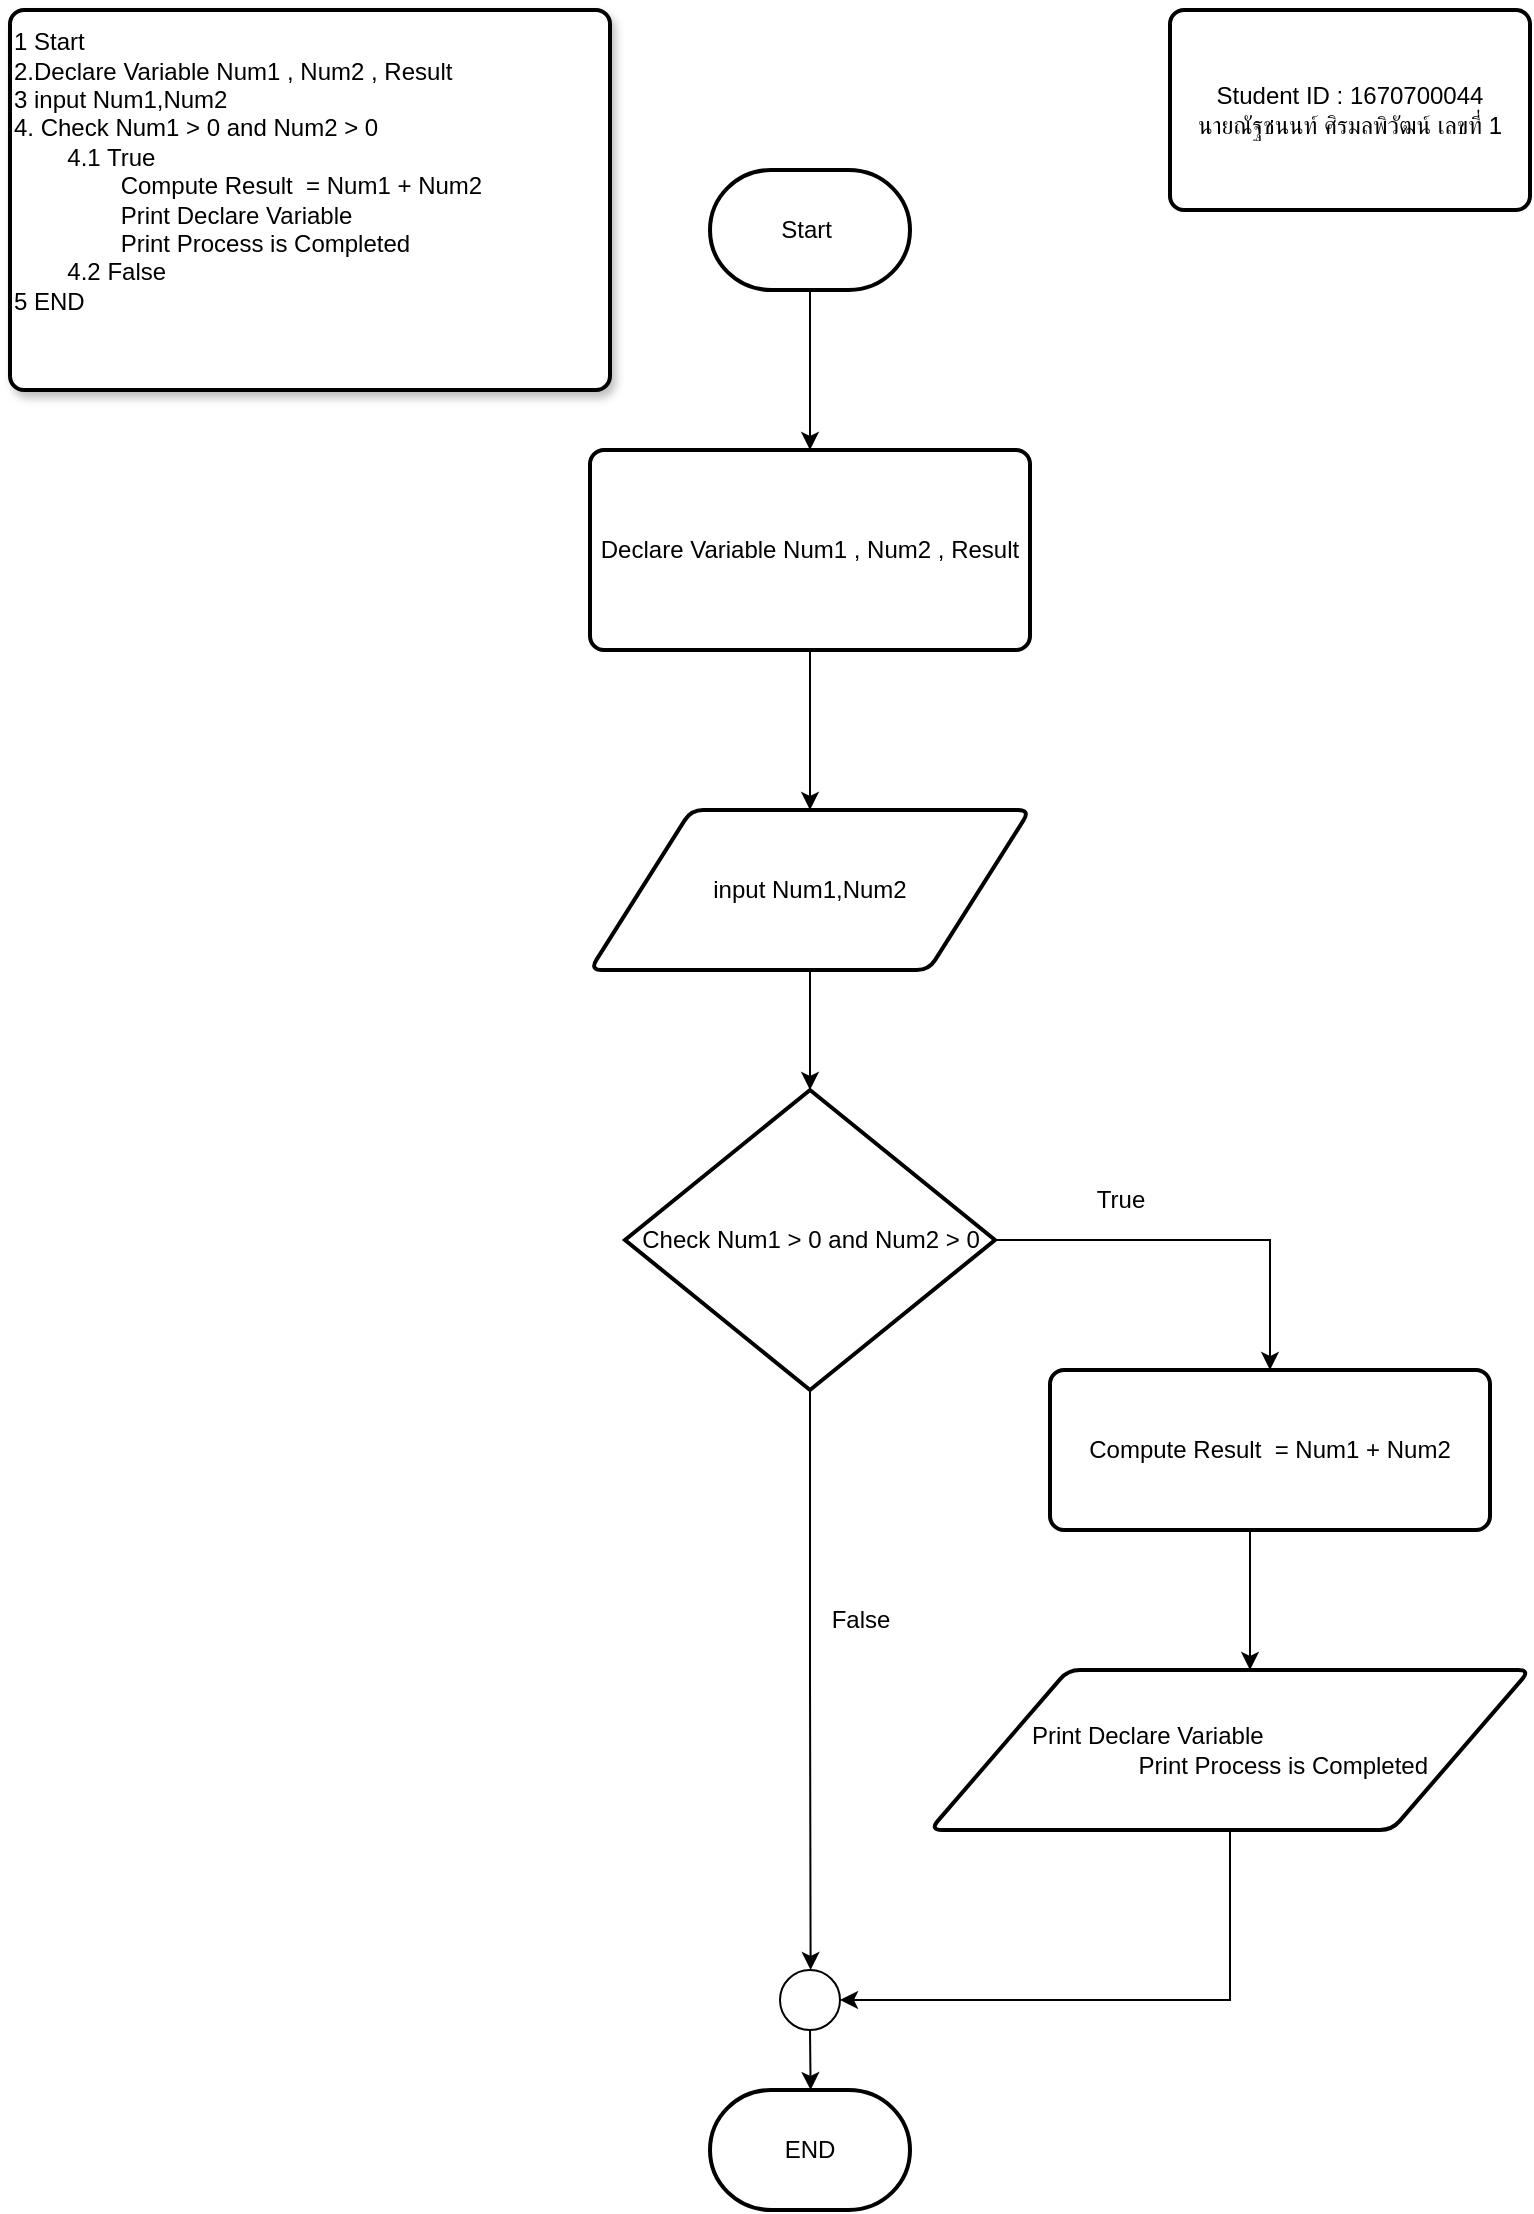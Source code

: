<mxfile version="24.6.2" type="google" pages="6">
  <diagram id="C5RBs43oDa-KdzZeNtuy" name="Page-1">
    <mxGraphModel grid="1" page="1" gridSize="10" guides="1" tooltips="1" connect="1" arrows="1" fold="1" pageScale="1" pageWidth="827" pageHeight="1169" math="0" shadow="0">
      <root>
        <mxCell id="WIyWlLk6GJQsqaUBKTNV-0" />
        <mxCell id="WIyWlLk6GJQsqaUBKTNV-1" parent="WIyWlLk6GJQsqaUBKTNV-0" />
        <mxCell id="PUsZDagv1Rjt82pF5-Ns-0" value="&lt;span style=&quot;background-color: initial;&quot;&gt;1 Start&lt;/span&gt;&lt;div&gt;&lt;span style=&quot;background-color: initial;&quot;&gt;2.Declare Variable Num1 , Num2 , Result&lt;/span&gt;&lt;/div&gt;&lt;div&gt;&lt;span style=&quot;background-color: initial;&quot;&gt;3 input Num1,Num2&lt;/span&gt;&lt;/div&gt;&lt;div&gt;&lt;span style=&quot;background-color: initial;&quot;&gt;4. Check Num1 &amp;gt; 0 and Num2 &amp;gt; 0&lt;/span&gt;&lt;/div&gt;&lt;div&gt;&lt;span style=&quot;white-space: pre;&quot;&gt;&#x9;&lt;/span&gt;4.1 True&lt;/div&gt;&lt;div&gt;&lt;span style=&quot;white-space: pre;&quot;&gt;&#x9;&lt;/span&gt;&lt;span style=&quot;white-space: pre;&quot;&gt;&#x9;&lt;/span&gt;Compute Result&amp;nbsp; = Num1 + Num2&lt;br&gt;&lt;span style=&quot;white-space: pre;&quot;&gt;&#x9;&lt;/span&gt;&lt;span style=&quot;white-space: pre;&quot;&gt;&#x9;&lt;/span&gt;Print&amp;nbsp;&lt;span style=&quot;background-color: initial;&quot;&gt;Declare Variable&lt;/span&gt;&lt;/div&gt;&lt;div&gt;&lt;span style=&quot;white-space: pre;&quot;&gt;&#x9;&lt;/span&gt;&lt;span style=&quot;white-space: pre;&quot;&gt;&#x9;&lt;/span&gt;Print Process is Completed&lt;/div&gt;&lt;div&gt;&lt;span style=&quot;white-space: pre;&quot;&gt;&#x9;&lt;/span&gt;4.2 False&amp;nbsp;&lt;/div&gt;&lt;div&gt;5 END&lt;br&gt;&lt;br&gt;&lt;/div&gt;&lt;div style=&quot;&quot;&gt;&lt;br&gt;&lt;/div&gt;" style="rounded=1;whiteSpace=wrap;html=1;absoluteArcSize=1;arcSize=14;strokeWidth=2;shadow=1;align=left;" vertex="1" parent="WIyWlLk6GJQsqaUBKTNV-1">
          <mxGeometry x="30" y="30" width="300" height="190" as="geometry" />
        </mxCell>
        <mxCell id="PUsZDagv1Rjt82pF5-Ns-4" style="edgeStyle=orthogonalEdgeStyle;rounded=0;orthogonalLoop=1;jettySize=auto;html=1;entryX=0.5;entryY=0;entryDx=0;entryDy=0;" edge="1" parent="WIyWlLk6GJQsqaUBKTNV-1" source="PUsZDagv1Rjt82pF5-Ns-2" target="PUsZDagv1Rjt82pF5-Ns-3">
          <mxGeometry relative="1" as="geometry" />
        </mxCell>
        <mxCell id="PUsZDagv1Rjt82pF5-Ns-2" value="Start&amp;nbsp;" style="strokeWidth=2;html=1;shape=mxgraph.flowchart.terminator;whiteSpace=wrap;" vertex="1" parent="WIyWlLk6GJQsqaUBKTNV-1">
          <mxGeometry x="380" y="110" width="100" height="60" as="geometry" />
        </mxCell>
        <mxCell id="PUsZDagv1Rjt82pF5-Ns-6" style="edgeStyle=orthogonalEdgeStyle;rounded=0;orthogonalLoop=1;jettySize=auto;html=1;entryX=0.5;entryY=0;entryDx=0;entryDy=0;" edge="1" parent="WIyWlLk6GJQsqaUBKTNV-1" source="PUsZDagv1Rjt82pF5-Ns-3" target="PUsZDagv1Rjt82pF5-Ns-5">
          <mxGeometry relative="1" as="geometry" />
        </mxCell>
        <mxCell id="PUsZDagv1Rjt82pF5-Ns-3" value="&lt;span style=&quot;text-align: left;&quot;&gt;Declare Variable Num1 , Num2 , Result&lt;/span&gt;" style="rounded=1;whiteSpace=wrap;html=1;absoluteArcSize=1;arcSize=14;strokeWidth=2;" vertex="1" parent="WIyWlLk6GJQsqaUBKTNV-1">
          <mxGeometry x="320" y="250" width="220" height="100" as="geometry" />
        </mxCell>
        <mxCell id="PUsZDagv1Rjt82pF5-Ns-5" value="&lt;span style=&quot;text-align: left;&quot;&gt;input Num1,Num2&lt;/span&gt;" style="shape=parallelogram;html=1;strokeWidth=2;perimeter=parallelogramPerimeter;whiteSpace=wrap;rounded=1;arcSize=12;size=0.23;" vertex="1" parent="WIyWlLk6GJQsqaUBKTNV-1">
          <mxGeometry x="320" y="430" width="220" height="80" as="geometry" />
        </mxCell>
        <mxCell id="PUsZDagv1Rjt82pF5-Ns-14" style="edgeStyle=orthogonalEdgeStyle;rounded=0;orthogonalLoop=1;jettySize=auto;html=1;exitX=0.5;exitY=1;exitDx=0;exitDy=0;exitPerimeter=0;" edge="1" parent="WIyWlLk6GJQsqaUBKTNV-1" source="PUsZDagv1Rjt82pF5-Ns-7">
          <mxGeometry relative="1" as="geometry">
            <mxPoint x="430.31" y="1010" as="targetPoint" />
          </mxGeometry>
        </mxCell>
        <mxCell id="PUsZDagv1Rjt82pF5-Ns-7" value="&lt;span style=&quot;text-align: left;&quot;&gt;Check Num1 &amp;gt; 0 and Num2 &amp;gt; 0&lt;/span&gt;" style="strokeWidth=2;html=1;shape=mxgraph.flowchart.decision;whiteSpace=wrap;" vertex="1" parent="WIyWlLk6GJQsqaUBKTNV-1">
          <mxGeometry x="337.5" y="570" width="185" height="150" as="geometry" />
        </mxCell>
        <mxCell id="PUsZDagv1Rjt82pF5-Ns-8" style="edgeStyle=orthogonalEdgeStyle;rounded=0;orthogonalLoop=1;jettySize=auto;html=1;exitX=0.5;exitY=1;exitDx=0;exitDy=0;entryX=0.5;entryY=0;entryDx=0;entryDy=0;entryPerimeter=0;" edge="1" parent="WIyWlLk6GJQsqaUBKTNV-1" source="PUsZDagv1Rjt82pF5-Ns-5" target="PUsZDagv1Rjt82pF5-Ns-7">
          <mxGeometry relative="1" as="geometry" />
        </mxCell>
        <mxCell id="PUsZDagv1Rjt82pF5-Ns-13" value="" style="edgeStyle=orthogonalEdgeStyle;rounded=0;orthogonalLoop=1;jettySize=auto;html=1;" edge="1" parent="WIyWlLk6GJQsqaUBKTNV-1" source="PUsZDagv1Rjt82pF5-Ns-9" target="PUsZDagv1Rjt82pF5-Ns-10">
          <mxGeometry relative="1" as="geometry">
            <Array as="points">
              <mxPoint x="650" y="830" />
              <mxPoint x="650" y="830" />
            </Array>
          </mxGeometry>
        </mxCell>
        <mxCell id="PUsZDagv1Rjt82pF5-Ns-9" value="&lt;span style=&quot;text-align: left;&quot;&gt;Compute Result&amp;nbsp; = Num1 + Num2&lt;/span&gt;" style="rounded=1;whiteSpace=wrap;html=1;absoluteArcSize=1;arcSize=14;strokeWidth=2;" vertex="1" parent="WIyWlLk6GJQsqaUBKTNV-1">
          <mxGeometry x="550" y="710" width="220" height="80" as="geometry" />
        </mxCell>
        <mxCell id="PUsZDagv1Rjt82pF5-Ns-10" value="&lt;div style=&quot;text-align: left;&quot;&gt;Print&amp;nbsp;&lt;span style=&quot;background-color: initial;&quot;&gt;Declare Variable&lt;/span&gt;&lt;/div&gt;&lt;div style=&quot;text-align: left;&quot;&gt;&lt;span style=&quot;white-space: pre;&quot;&gt;&#x9;&lt;/span&gt;&lt;span style=&quot;white-space: pre;&quot;&gt;&#x9;&lt;/span&gt;Print Process is Completed&lt;/div&gt;" style="shape=parallelogram;html=1;strokeWidth=2;perimeter=parallelogramPerimeter;whiteSpace=wrap;rounded=1;arcSize=12;size=0.23;" vertex="1" parent="WIyWlLk6GJQsqaUBKTNV-1">
          <mxGeometry x="490" y="860" width="300" height="80" as="geometry" />
        </mxCell>
        <mxCell id="PUsZDagv1Rjt82pF5-Ns-11" style="edgeStyle=orthogonalEdgeStyle;rounded=0;orthogonalLoop=1;jettySize=auto;html=1;exitX=1;exitY=0.5;exitDx=0;exitDy=0;exitPerimeter=0;entryX=0.5;entryY=0;entryDx=0;entryDy=0;" edge="1" parent="WIyWlLk6GJQsqaUBKTNV-1" source="PUsZDagv1Rjt82pF5-Ns-7" target="PUsZDagv1Rjt82pF5-Ns-9">
          <mxGeometry relative="1" as="geometry" />
        </mxCell>
        <mxCell id="PUsZDagv1Rjt82pF5-Ns-17" style="edgeStyle=orthogonalEdgeStyle;rounded=0;orthogonalLoop=1;jettySize=auto;html=1;exitX=0.5;exitY=1;exitDx=0;exitDy=0;exitPerimeter=0;" edge="1" parent="WIyWlLk6GJQsqaUBKTNV-1" source="PUsZDagv1Rjt82pF5-Ns-15">
          <mxGeometry relative="1" as="geometry">
            <mxPoint x="430.31" y="1070" as="targetPoint" />
          </mxGeometry>
        </mxCell>
        <mxCell id="PUsZDagv1Rjt82pF5-Ns-15" value="" style="verticalLabelPosition=bottom;verticalAlign=top;html=1;shape=mxgraph.flowchart.on-page_reference;" vertex="1" parent="WIyWlLk6GJQsqaUBKTNV-1">
          <mxGeometry x="415" y="1010" width="30" height="30" as="geometry" />
        </mxCell>
        <mxCell id="PUsZDagv1Rjt82pF5-Ns-16" style="edgeStyle=orthogonalEdgeStyle;rounded=0;orthogonalLoop=1;jettySize=auto;html=1;entryX=1;entryY=0.5;entryDx=0;entryDy=0;entryPerimeter=0;" edge="1" parent="WIyWlLk6GJQsqaUBKTNV-1" source="PUsZDagv1Rjt82pF5-Ns-10" target="PUsZDagv1Rjt82pF5-Ns-15">
          <mxGeometry relative="1" as="geometry">
            <Array as="points">
              <mxPoint x="640" y="1025" />
            </Array>
          </mxGeometry>
        </mxCell>
        <mxCell id="PUsZDagv1Rjt82pF5-Ns-18" value="END" style="strokeWidth=2;html=1;shape=mxgraph.flowchart.terminator;whiteSpace=wrap;" vertex="1" parent="WIyWlLk6GJQsqaUBKTNV-1">
          <mxGeometry x="380" y="1070" width="100" height="60" as="geometry" />
        </mxCell>
        <mxCell id="FE3hNsi9bR3CPqrpQP3--0" value="True" style="text;html=1;align=center;verticalAlign=middle;resizable=0;points=[];autosize=1;strokeColor=none;fillColor=none;" vertex="1" parent="WIyWlLk6GJQsqaUBKTNV-1">
          <mxGeometry x="560" y="610" width="50" height="30" as="geometry" />
        </mxCell>
        <mxCell id="FE3hNsi9bR3CPqrpQP3--1" value="False" style="text;html=1;align=center;verticalAlign=middle;resizable=0;points=[];autosize=1;strokeColor=none;fillColor=none;" vertex="1" parent="WIyWlLk6GJQsqaUBKTNV-1">
          <mxGeometry x="430" y="820" width="50" height="30" as="geometry" />
        </mxCell>
        <mxCell id="_sFu-PojVZXWaY2xN8Y5-0" value="Student ID : 1670700044&lt;div&gt;นายณัฐชนนท์ ศิรมลพิวัฒน์ เลขที่ 1&lt;/div&gt;" style="rounded=1;whiteSpace=wrap;html=1;absoluteArcSize=1;arcSize=14;strokeWidth=2;" vertex="1" parent="WIyWlLk6GJQsqaUBKTNV-1">
          <mxGeometry x="610" y="30" width="180" height="100" as="geometry" />
        </mxCell>
      </root>
    </mxGraphModel>
  </diagram>
  <diagram id="8fGcbeRhiR9d9ju11ZQd" name="Page-2">
    <mxGraphModel grid="1" page="1" gridSize="10" guides="1" tooltips="1" connect="1" arrows="1" fold="1" pageScale="1" pageWidth="850" pageHeight="1100" math="0" shadow="0">
      <root>
        <mxCell id="0" />
        <mxCell id="1" parent="0" />
        <mxCell id="tZ6n2dx0ttQCzVHv5YUU-1" value="&lt;span style=&quot;background-color: initial;&quot;&gt;1 Start&lt;/span&gt;&lt;div&gt;&lt;span style=&quot;background-color: initial;&quot;&gt;2.Declare Variable Num1 , Num2 , Result&lt;/span&gt;&lt;/div&gt;&lt;div&gt;&lt;span style=&quot;background-color: initial;&quot;&gt;3 input Num1,Num2&lt;/span&gt;&lt;/div&gt;&lt;div&gt;&lt;span style=&quot;background-color: initial;&quot;&gt;4. Check ( Num1 &amp;gt; 0 ) and ( Num2 &amp;gt; 0 )?&lt;/span&gt;&lt;/div&gt;&lt;div&gt;&lt;span style=&quot;white-space: pre;&quot;&gt;&#x9;&lt;/span&gt;4.1 True result = Num1 + Num2&lt;/div&gt;&lt;div&gt;&lt;span style=&quot;white-space: pre;&quot;&gt;&#x9;&lt;/span&gt;4.2 False result = Num1 * Num2&lt;/div&gt;&lt;div&gt;&lt;div&gt;5.Print&amp;nbsp;&lt;span style=&quot;background-color: initial;&quot;&gt;Declare Variable&lt;/span&gt;&lt;/div&gt;&lt;div&gt;6.Print Process is Completed&lt;/div&gt;&lt;div&gt;&lt;span style=&quot;background-color: initial;&quot;&gt;7 END&lt;/span&gt;&lt;/div&gt;&lt;/div&gt;&lt;div&gt;&lt;br&gt;&lt;/div&gt;&lt;div style=&quot;&quot;&gt;&lt;br&gt;&lt;/div&gt;" style="rounded=1;whiteSpace=wrap;html=1;absoluteArcSize=1;arcSize=14;strokeWidth=2;shadow=1;align=left;" vertex="1" parent="1">
          <mxGeometry x="20" y="60" width="300" height="180" as="geometry" />
        </mxCell>
        <mxCell id="tZ6n2dx0ttQCzVHv5YUU-2" value="Student ID : 1670700044&lt;div&gt;นายณัฐชนนท์ ศิรมลพิวัฒน์ เลขที่ 1&lt;/div&gt;" style="rounded=1;whiteSpace=wrap;html=1;absoluteArcSize=1;arcSize=14;strokeWidth=2;" vertex="1" parent="1">
          <mxGeometry x="610" y="30" width="180" height="100" as="geometry" />
        </mxCell>
        <mxCell id="tZ6n2dx0ttQCzVHv5YUU-3" style="edgeStyle=orthogonalEdgeStyle;rounded=0;orthogonalLoop=1;jettySize=auto;html=1;entryX=0.5;entryY=0;entryDx=0;entryDy=0;" edge="1" parent="1" source="tZ6n2dx0ttQCzVHv5YUU-4" target="tZ6n2dx0ttQCzVHv5YUU-6">
          <mxGeometry relative="1" as="geometry" />
        </mxCell>
        <mxCell id="tZ6n2dx0ttQCzVHv5YUU-4" value="Start&amp;nbsp;" style="strokeWidth=2;html=1;shape=mxgraph.flowchart.terminator;whiteSpace=wrap;" vertex="1" parent="1">
          <mxGeometry x="380" y="110" width="100" height="60" as="geometry" />
        </mxCell>
        <mxCell id="tZ6n2dx0ttQCzVHv5YUU-5" style="edgeStyle=orthogonalEdgeStyle;rounded=0;orthogonalLoop=1;jettySize=auto;html=1;entryX=0.5;entryY=0;entryDx=0;entryDy=0;" edge="1" parent="1" source="tZ6n2dx0ttQCzVHv5YUU-6" target="tZ6n2dx0ttQCzVHv5YUU-7">
          <mxGeometry relative="1" as="geometry" />
        </mxCell>
        <mxCell id="tZ6n2dx0ttQCzVHv5YUU-6" value="&lt;span style=&quot;text-align: left;&quot;&gt;Declare Variable Num1 , Num2 , Result&lt;/span&gt;" style="rounded=1;whiteSpace=wrap;html=1;absoluteArcSize=1;arcSize=14;strokeWidth=2;" vertex="1" parent="1">
          <mxGeometry x="320" y="250" width="220" height="100" as="geometry" />
        </mxCell>
        <mxCell id="tZ6n2dx0ttQCzVHv5YUU-7" value="&lt;span style=&quot;text-align: left;&quot;&gt;input Num1,Num2&lt;/span&gt;" style="shape=parallelogram;html=1;strokeWidth=2;perimeter=parallelogramPerimeter;whiteSpace=wrap;rounded=1;arcSize=12;size=0.23;" vertex="1" parent="1">
          <mxGeometry x="320" y="430" width="220" height="80" as="geometry" />
        </mxCell>
        <mxCell id="E3I2OEBCp1ozhTBajMKE-1" style="edgeStyle=orthogonalEdgeStyle;rounded=0;orthogonalLoop=1;jettySize=auto;html=1;entryX=0.478;entryY=-0.061;entryDx=0;entryDy=0;entryPerimeter=0;" edge="1" parent="1" source="tZ6n2dx0ttQCzVHv5YUU-9" target="E3I2OEBCp1ozhTBajMKE-2">
          <mxGeometry relative="1" as="geometry">
            <mxPoint x="230" y="645" as="targetPoint" />
            <Array as="points">
              <mxPoint x="183" y="645" />
            </Array>
          </mxGeometry>
        </mxCell>
        <mxCell id="tZ6n2dx0ttQCzVHv5YUU-9" value="&lt;span style=&quot;text-align: left;&quot;&gt;Check ( Num1 &amp;gt; 0 ) and&lt;/span&gt;&lt;div&gt;&lt;span style=&quot;text-align: left;&quot;&gt;&amp;nbsp;( Num2 &amp;gt; 0 )?&lt;/span&gt;&lt;/div&gt;" style="strokeWidth=2;html=1;shape=mxgraph.flowchart.decision;whiteSpace=wrap;" vertex="1" parent="1">
          <mxGeometry x="337.5" y="570" width="185" height="150" as="geometry" />
        </mxCell>
        <mxCell id="tZ6n2dx0ttQCzVHv5YUU-10" style="edgeStyle=orthogonalEdgeStyle;rounded=0;orthogonalLoop=1;jettySize=auto;html=1;exitX=0.5;exitY=1;exitDx=0;exitDy=0;entryX=0.5;entryY=0;entryDx=0;entryDy=0;entryPerimeter=0;" edge="1" parent="1" source="tZ6n2dx0ttQCzVHv5YUU-7" target="tZ6n2dx0ttQCzVHv5YUU-9">
          <mxGeometry relative="1" as="geometry" />
        </mxCell>
        <mxCell id="tZ6n2dx0ttQCzVHv5YUU-12" value="&lt;span style=&quot;text-align: left;&quot;&gt;Compute Result&amp;nbsp; = Num1 + Num2&lt;/span&gt;" style="rounded=1;whiteSpace=wrap;html=1;absoluteArcSize=1;arcSize=14;strokeWidth=2;" vertex="1" parent="1">
          <mxGeometry x="550" y="700" width="220" height="80" as="geometry" />
        </mxCell>
        <mxCell id="tZ6n2dx0ttQCzVHv5YUU-14" style="edgeStyle=orthogonalEdgeStyle;rounded=0;orthogonalLoop=1;jettySize=auto;html=1;exitX=1;exitY=0.5;exitDx=0;exitDy=0;exitPerimeter=0;entryX=0.5;entryY=0;entryDx=0;entryDy=0;" edge="1" parent="1" source="tZ6n2dx0ttQCzVHv5YUU-9" target="tZ6n2dx0ttQCzVHv5YUU-12">
          <mxGeometry relative="1" as="geometry" />
        </mxCell>
        <mxCell id="E3I2OEBCp1ozhTBajMKE-6" style="edgeStyle=orthogonalEdgeStyle;rounded=0;orthogonalLoop=1;jettySize=auto;html=1;entryX=0.5;entryY=0;entryDx=0;entryDy=0;" edge="1" parent="1" source="tZ6n2dx0ttQCzVHv5YUU-16" target="E3I2OEBCp1ozhTBajMKE-4">
          <mxGeometry relative="1" as="geometry" />
        </mxCell>
        <mxCell id="tZ6n2dx0ttQCzVHv5YUU-16" value="" style="verticalLabelPosition=bottom;verticalAlign=top;html=1;shape=mxgraph.flowchart.on-page_reference;" vertex="1" parent="1">
          <mxGeometry x="425" y="870" width="30" height="30" as="geometry" />
        </mxCell>
        <mxCell id="tZ6n2dx0ttQCzVHv5YUU-18" value="END" style="strokeWidth=2;html=1;shape=mxgraph.flowchart.terminator;whiteSpace=wrap;" vertex="1" parent="1">
          <mxGeometry x="390" y="1030" width="100" height="60" as="geometry" />
        </mxCell>
        <mxCell id="E3I2OEBCp1ozhTBajMKE-2" value="&lt;span style=&quot;text-align: left;&quot;&gt;Compute Result&amp;nbsp; = Num1 * Num2&lt;/span&gt;" style="rounded=1;whiteSpace=wrap;html=1;absoluteArcSize=1;arcSize=14;strokeWidth=2;" vertex="1" parent="1">
          <mxGeometry x="77.5" y="700" width="220" height="80" as="geometry" />
        </mxCell>
        <mxCell id="E3I2OEBCp1ozhTBajMKE-4" value="&lt;div style=&quot;text-align: left;&quot;&gt;Print&amp;nbsp;&lt;span style=&quot;background-color: initial;&quot;&gt;Declare Variable&lt;/span&gt;&lt;/div&gt;&lt;div style=&quot;text-align: left;&quot;&gt;&lt;span style=&quot;white-space: pre;&quot;&gt;&#x9;&lt;/span&gt;&lt;span style=&quot;white-space: pre;&quot;&gt;&#x9;&lt;/span&gt;Print Process is Completed&lt;/div&gt;" style="shape=parallelogram;html=1;strokeWidth=2;perimeter=parallelogramPerimeter;whiteSpace=wrap;rounded=1;arcSize=12;size=0.23;" vertex="1" parent="1">
          <mxGeometry x="290" y="920" width="300" height="80" as="geometry" />
        </mxCell>
        <mxCell id="E3I2OEBCp1ozhTBajMKE-8" style="edgeStyle=orthogonalEdgeStyle;rounded=0;orthogonalLoop=1;jettySize=auto;html=1;entryX=0.5;entryY=0;entryDx=0;entryDy=0;entryPerimeter=0;" edge="1" parent="1" source="E3I2OEBCp1ozhTBajMKE-4" target="tZ6n2dx0ttQCzVHv5YUU-18">
          <mxGeometry relative="1" as="geometry" />
        </mxCell>
        <mxCell id="E3I2OEBCp1ozhTBajMKE-10" value="True" style="text;html=1;align=center;verticalAlign=middle;resizable=0;points=[];autosize=1;strokeColor=none;fillColor=none;" vertex="1" parent="1">
          <mxGeometry x="570" y="610" width="50" height="30" as="geometry" />
        </mxCell>
        <mxCell id="E3I2OEBCp1ozhTBajMKE-11" value="Flase" style="text;html=1;align=center;verticalAlign=middle;resizable=0;points=[];autosize=1;strokeColor=none;fillColor=none;" vertex="1" parent="1">
          <mxGeometry x="240" y="610" width="50" height="30" as="geometry" />
        </mxCell>
        <mxCell id="zCYP3rLwfQ1cDifm1FUj-1" style="edgeStyle=orthogonalEdgeStyle;rounded=0;orthogonalLoop=1;jettySize=auto;html=1;entryX=0;entryY=0.5;entryDx=0;entryDy=0;entryPerimeter=0;" edge="1" parent="1" source="E3I2OEBCp1ozhTBajMKE-2" target="tZ6n2dx0ttQCzVHv5YUU-16">
          <mxGeometry relative="1" as="geometry">
            <Array as="points">
              <mxPoint x="170" y="885" />
            </Array>
          </mxGeometry>
        </mxCell>
        <mxCell id="zCYP3rLwfQ1cDifm1FUj-4" style="edgeStyle=orthogonalEdgeStyle;rounded=0;orthogonalLoop=1;jettySize=auto;html=1;entryX=1;entryY=0.5;entryDx=0;entryDy=0;entryPerimeter=0;" edge="1" parent="1" source="tZ6n2dx0ttQCzVHv5YUU-12" target="tZ6n2dx0ttQCzVHv5YUU-16">
          <mxGeometry relative="1" as="geometry">
            <Array as="points">
              <mxPoint x="660" y="885" />
            </Array>
          </mxGeometry>
        </mxCell>
      </root>
    </mxGraphModel>
  </diagram>
  <diagram id="Hv3RP0hfKvCoQXtLgdNh" name="Page-3">
    <mxGraphModel grid="1" page="1" gridSize="10" guides="1" tooltips="1" connect="1" arrows="1" fold="1" pageScale="1" pageWidth="850" pageHeight="1100" math="0" shadow="0">
      <root>
        <mxCell id="0" />
        <mxCell id="1" parent="0" />
        <mxCell id="CvyUNbKYK2QjcpiIRWLf-1" value="&lt;span style=&quot;background-color: initial;&quot;&gt;1 Start&lt;/span&gt;&lt;div&gt;&lt;span style=&quot;background-color: initial;&quot;&gt;2.Declare Variable Num1&lt;/span&gt;&lt;/div&gt;&lt;div&gt;&lt;span style=&quot;background-color: initial;&quot;&gt;3 input Num1&lt;/span&gt;&lt;/div&gt;&lt;div&gt;&lt;span style=&quot;background-color: initial;&quot;&gt;4. Check Num%2=0 ?&lt;/span&gt;&lt;/div&gt;&lt;div&gt;&lt;span style=&quot;white-space: pre;&quot;&gt;&#x9;&lt;/span&gt;4.1 True print Even Number&lt;/div&gt;&lt;div&gt;&lt;span style=&quot;white-space: pre;&quot;&gt;&#x9;&lt;/span&gt;4.2 False&amp;nbsp;&lt;/div&gt;&lt;div&gt;&lt;div&gt;&lt;span style=&quot;background-color: initial;&quot;&gt;5 END&lt;/span&gt;&lt;/div&gt;&lt;/div&gt;&lt;div&gt;&lt;br&gt;&lt;/div&gt;&lt;div style=&quot;&quot;&gt;&lt;br&gt;&lt;/div&gt;" style="rounded=1;whiteSpace=wrap;html=1;absoluteArcSize=1;arcSize=14;strokeWidth=2;shadow=1;align=left;" vertex="1" parent="1">
          <mxGeometry x="10" y="60" width="300" height="160" as="geometry" />
        </mxCell>
        <mxCell id="CvyUNbKYK2QjcpiIRWLf-2" value="Student ID : 1670700044&lt;div&gt;นายณัฐชนนท์ ศิรมลพิวัฒน์ เลขที่ 1&lt;/div&gt;" style="rounded=1;whiteSpace=wrap;html=1;absoluteArcSize=1;arcSize=14;strokeWidth=2;" vertex="1" parent="1">
          <mxGeometry x="610" y="30" width="180" height="100" as="geometry" />
        </mxCell>
        <mxCell id="CvyUNbKYK2QjcpiIRWLf-3" style="edgeStyle=orthogonalEdgeStyle;rounded=0;orthogonalLoop=1;jettySize=auto;html=1;entryX=0.5;entryY=0;entryDx=0;entryDy=0;" edge="1" parent="1" source="CvyUNbKYK2QjcpiIRWLf-4" target="CvyUNbKYK2QjcpiIRWLf-6">
          <mxGeometry relative="1" as="geometry" />
        </mxCell>
        <mxCell id="CvyUNbKYK2QjcpiIRWLf-4" value="Start&amp;nbsp;" style="strokeWidth=2;html=1;shape=mxgraph.flowchart.terminator;whiteSpace=wrap;" vertex="1" parent="1">
          <mxGeometry x="380" y="110" width="100" height="60" as="geometry" />
        </mxCell>
        <mxCell id="CvyUNbKYK2QjcpiIRWLf-5" style="edgeStyle=orthogonalEdgeStyle;rounded=0;orthogonalLoop=1;jettySize=auto;html=1;entryX=0.5;entryY=0;entryDx=0;entryDy=0;" edge="1" parent="1" source="CvyUNbKYK2QjcpiIRWLf-6" target="CvyUNbKYK2QjcpiIRWLf-7">
          <mxGeometry relative="1" as="geometry" />
        </mxCell>
        <mxCell id="CvyUNbKYK2QjcpiIRWLf-6" value="&lt;span style=&quot;text-align: left;&quot;&gt;Declare Variable Num1&lt;/span&gt;" style="rounded=1;whiteSpace=wrap;html=1;absoluteArcSize=1;arcSize=14;strokeWidth=2;" vertex="1" parent="1">
          <mxGeometry x="320" y="250" width="220" height="100" as="geometry" />
        </mxCell>
        <mxCell id="CvyUNbKYK2QjcpiIRWLf-7" value="&lt;span style=&quot;text-align: left;&quot;&gt;input Num1&lt;/span&gt;" style="shape=parallelogram;html=1;strokeWidth=2;perimeter=parallelogramPerimeter;whiteSpace=wrap;rounded=1;arcSize=12;size=0.23;" vertex="1" parent="1">
          <mxGeometry x="320" y="430" width="220" height="80" as="geometry" />
        </mxCell>
        <mxCell id="CvyUNbKYK2QjcpiIRWLf-10" style="edgeStyle=orthogonalEdgeStyle;rounded=0;orthogonalLoop=1;jettySize=auto;html=1;" edge="1" parent="1" source="CvyUNbKYK2QjcpiIRWLf-8">
          <mxGeometry relative="1" as="geometry">
            <mxPoint x="660" y="750" as="targetPoint" />
          </mxGeometry>
        </mxCell>
        <mxCell id="s-6F3DLxRuSXeJ3W50Er-2" style="edgeStyle=orthogonalEdgeStyle;rounded=0;orthogonalLoop=1;jettySize=auto;html=1;entryX=0.5;entryY=0;entryDx=0;entryDy=0;entryPerimeter=0;" edge="1" parent="1" source="CvyUNbKYK2QjcpiIRWLf-8" target="s-6F3DLxRuSXeJ3W50Er-5">
          <mxGeometry relative="1" as="geometry">
            <mxPoint x="430" y="910" as="targetPoint" />
          </mxGeometry>
        </mxCell>
        <mxCell id="CvyUNbKYK2QjcpiIRWLf-8" value="&lt;span style=&quot;text-align: left;&quot;&gt;Check Num%2=0 ?&lt;/span&gt;" style="strokeWidth=2;html=1;shape=mxgraph.flowchart.decision;whiteSpace=wrap;" vertex="1" parent="1">
          <mxGeometry x="340" y="570" width="180" height="140" as="geometry" />
        </mxCell>
        <mxCell id="CvyUNbKYK2QjcpiIRWLf-9" style="edgeStyle=orthogonalEdgeStyle;rounded=0;orthogonalLoop=1;jettySize=auto;html=1;exitX=0.5;exitY=1;exitDx=0;exitDy=0;entryX=0.5;entryY=0;entryDx=0;entryDy=0;entryPerimeter=0;" edge="1" parent="1" source="CvyUNbKYK2QjcpiIRWLf-7" target="CvyUNbKYK2QjcpiIRWLf-8">
          <mxGeometry relative="1" as="geometry" />
        </mxCell>
        <mxCell id="CvyUNbKYK2QjcpiIRWLf-11" value="True" style="text;html=1;align=center;verticalAlign=middle;resizable=0;points=[];autosize=1;strokeColor=none;fillColor=none;" vertex="1" parent="1">
          <mxGeometry x="560" y="608" width="50" height="30" as="geometry" />
        </mxCell>
        <mxCell id="s-6F3DLxRuSXeJ3W50Er-6" style="edgeStyle=orthogonalEdgeStyle;rounded=0;orthogonalLoop=1;jettySize=auto;html=1;" edge="1" parent="1" source="s-6F3DLxRuSXeJ3W50Er-1">
          <mxGeometry relative="1" as="geometry">
            <mxPoint x="430" y="890" as="targetPoint" />
            <Array as="points">
              <mxPoint x="650" y="890" />
            </Array>
          </mxGeometry>
        </mxCell>
        <mxCell id="s-6F3DLxRuSXeJ3W50Er-1" value="&lt;span style=&quot;text-align: left;&quot;&gt;True print Even Number&lt;/span&gt;" style="shape=parallelogram;html=1;strokeWidth=2;perimeter=parallelogramPerimeter;whiteSpace=wrap;rounded=1;arcSize=12;size=0.23;" vertex="1" parent="1">
          <mxGeometry x="520" y="750" width="260" height="80" as="geometry" />
        </mxCell>
        <mxCell id="s-6F3DLxRuSXeJ3W50Er-3" value="False" style="text;html=1;align=center;verticalAlign=middle;resizable=0;points=[];autosize=1;strokeColor=none;fillColor=none;" vertex="1" parent="1">
          <mxGeometry x="425" y="750" width="50" height="30" as="geometry" />
        </mxCell>
        <mxCell id="s-6F3DLxRuSXeJ3W50Er-7" style="edgeStyle=orthogonalEdgeStyle;rounded=0;orthogonalLoop=1;jettySize=auto;html=1;exitX=0.5;exitY=1;exitDx=0;exitDy=0;exitPerimeter=0;" edge="1" parent="1" source="s-6F3DLxRuSXeJ3W50Er-5">
          <mxGeometry relative="1" as="geometry">
            <mxPoint x="430" y="1000" as="targetPoint" />
          </mxGeometry>
        </mxCell>
        <mxCell id="s-6F3DLxRuSXeJ3W50Er-5" value="" style="verticalLabelPosition=bottom;verticalAlign=top;html=1;shape=mxgraph.flowchart.on-page_reference;" vertex="1" parent="1">
          <mxGeometry x="420" y="940" width="20" height="20" as="geometry" />
        </mxCell>
        <mxCell id="s-6F3DLxRuSXeJ3W50Er-8" value="End" style="strokeWidth=2;html=1;shape=mxgraph.flowchart.terminator;whiteSpace=wrap;" vertex="1" parent="1">
          <mxGeometry x="380" y="1000" width="100" height="60" as="geometry" />
        </mxCell>
      </root>
    </mxGraphModel>
  </diagram>
  <diagram id="LxescnezNxAI8wMM36ll" name="Page-4">
    <mxGraphModel grid="1" page="1" gridSize="10" guides="1" tooltips="1" connect="1" arrows="1" fold="1" pageScale="1" pageWidth="850" pageHeight="1100" math="0" shadow="0">
      <root>
        <mxCell id="0" />
        <mxCell id="1" parent="0" />
        <mxCell id="V04l1V5Xj3rae6HjvasX-1" value="&lt;span style=&quot;background-color: initial;&quot;&gt;1 Start&lt;/span&gt;&lt;div&gt;&lt;span style=&quot;background-color: initial;&quot;&gt;2.Declare Variable Num1&lt;/span&gt;&lt;/div&gt;&lt;div&gt;&lt;span style=&quot;background-color: initial;&quot;&gt;3 input Num1&lt;/span&gt;&lt;/div&gt;&lt;div&gt;&lt;span style=&quot;background-color: initial;&quot;&gt;4. Check Num%2=0 ?&lt;/span&gt;&lt;/div&gt;&lt;div&gt;&lt;span style=&quot;white-space: pre;&quot;&gt;&#x9;&lt;/span&gt;4.1 True print Even Number&lt;/div&gt;&lt;div&gt;&lt;span style=&quot;white-space: pre;&quot;&gt;&#x9;&lt;/span&gt;4.2 False print Odd Number&lt;/div&gt;&lt;div&gt;&lt;div&gt;&lt;span style=&quot;background-color: initial;&quot;&gt;5 END&lt;/span&gt;&lt;/div&gt;&lt;/div&gt;&lt;div&gt;&lt;br&gt;&lt;/div&gt;&lt;div style=&quot;&quot;&gt;&lt;br&gt;&lt;/div&gt;" style="rounded=1;whiteSpace=wrap;html=1;absoluteArcSize=1;arcSize=14;strokeWidth=2;shadow=1;align=left;" vertex="1" parent="1">
          <mxGeometry x="30" y="60" width="300" height="160" as="geometry" />
        </mxCell>
        <mxCell id="V04l1V5Xj3rae6HjvasX-2" value="Student ID : 1670700044&lt;div&gt;นายณัฐชนนท์ ศิรมลพิวัฒน์ เลขที่ 1&lt;/div&gt;" style="rounded=1;whiteSpace=wrap;html=1;absoluteArcSize=1;arcSize=14;strokeWidth=2;" vertex="1" parent="1">
          <mxGeometry x="610" y="30" width="180" height="100" as="geometry" />
        </mxCell>
        <mxCell id="V04l1V5Xj3rae6HjvasX-3" style="edgeStyle=orthogonalEdgeStyle;rounded=0;orthogonalLoop=1;jettySize=auto;html=1;entryX=0.5;entryY=0;entryDx=0;entryDy=0;" edge="1" parent="1" source="V04l1V5Xj3rae6HjvasX-4" target="V04l1V5Xj3rae6HjvasX-6">
          <mxGeometry relative="1" as="geometry" />
        </mxCell>
        <mxCell id="V04l1V5Xj3rae6HjvasX-4" value="Start&amp;nbsp;" style="strokeWidth=2;html=1;shape=mxgraph.flowchart.terminator;whiteSpace=wrap;" vertex="1" parent="1">
          <mxGeometry x="380" y="110" width="100" height="60" as="geometry" />
        </mxCell>
        <mxCell id="V04l1V5Xj3rae6HjvasX-5" style="edgeStyle=orthogonalEdgeStyle;rounded=0;orthogonalLoop=1;jettySize=auto;html=1;entryX=0.5;entryY=0;entryDx=0;entryDy=0;" edge="1" parent="1" source="V04l1V5Xj3rae6HjvasX-6" target="V04l1V5Xj3rae6HjvasX-7">
          <mxGeometry relative="1" as="geometry" />
        </mxCell>
        <mxCell id="V04l1V5Xj3rae6HjvasX-6" value="&lt;span style=&quot;text-align: left;&quot;&gt;Declare Variable Num1&lt;/span&gt;" style="rounded=1;whiteSpace=wrap;html=1;absoluteArcSize=1;arcSize=14;strokeWidth=2;" vertex="1" parent="1">
          <mxGeometry x="320" y="250" width="220" height="100" as="geometry" />
        </mxCell>
        <mxCell id="V04l1V5Xj3rae6HjvasX-7" value="&lt;span style=&quot;text-align: left;&quot;&gt;input Num1&lt;/span&gt;" style="shape=parallelogram;html=1;strokeWidth=2;perimeter=parallelogramPerimeter;whiteSpace=wrap;rounded=1;arcSize=12;size=0.23;" vertex="1" parent="1">
          <mxGeometry x="320" y="430" width="220" height="80" as="geometry" />
        </mxCell>
        <mxCell id="V04l1V5Xj3rae6HjvasX-8" style="edgeStyle=orthogonalEdgeStyle;rounded=0;orthogonalLoop=1;jettySize=auto;html=1;" edge="1" parent="1" source="V04l1V5Xj3rae6HjvasX-10">
          <mxGeometry relative="1" as="geometry">
            <mxPoint x="660" y="750" as="targetPoint" />
          </mxGeometry>
        </mxCell>
        <mxCell id="V04l1V5Xj3rae6HjvasX-10" value="&lt;span style=&quot;text-align: left;&quot;&gt;Check Num%2=0 ?&lt;/span&gt;" style="strokeWidth=2;html=1;shape=mxgraph.flowchart.decision;whiteSpace=wrap;" vertex="1" parent="1">
          <mxGeometry x="340" y="570" width="180" height="140" as="geometry" />
        </mxCell>
        <mxCell id="V04l1V5Xj3rae6HjvasX-11" style="edgeStyle=orthogonalEdgeStyle;rounded=0;orthogonalLoop=1;jettySize=auto;html=1;exitX=0.5;exitY=1;exitDx=0;exitDy=0;entryX=0.5;entryY=0;entryDx=0;entryDy=0;entryPerimeter=0;" edge="1" parent="1" source="V04l1V5Xj3rae6HjvasX-7" target="V04l1V5Xj3rae6HjvasX-10">
          <mxGeometry relative="1" as="geometry" />
        </mxCell>
        <mxCell id="V04l1V5Xj3rae6HjvasX-12" value="True" style="text;html=1;align=center;verticalAlign=middle;resizable=0;points=[];autosize=1;strokeColor=none;fillColor=none;" vertex="1" parent="1">
          <mxGeometry x="560" y="608" width="50" height="30" as="geometry" />
        </mxCell>
        <mxCell id="V04l1V5Xj3rae6HjvasX-13" style="edgeStyle=orthogonalEdgeStyle;rounded=0;orthogonalLoop=1;jettySize=auto;html=1;entryX=1;entryY=0.5;entryDx=0;entryDy=0;entryPerimeter=0;" edge="1" parent="1" source="V04l1V5Xj3rae6HjvasX-14" target="V04l1V5Xj3rae6HjvasX-17">
          <mxGeometry relative="1" as="geometry">
            <mxPoint x="480" y="890" as="targetPoint" />
            <Array as="points">
              <mxPoint x="650" y="890" />
            </Array>
          </mxGeometry>
        </mxCell>
        <mxCell id="V04l1V5Xj3rae6HjvasX-14" value="&lt;span style=&quot;text-align: left;&quot;&gt;True print Even Number&lt;/span&gt;" style="shape=parallelogram;html=1;strokeWidth=2;perimeter=parallelogramPerimeter;whiteSpace=wrap;rounded=1;arcSize=12;size=0.23;" vertex="1" parent="1">
          <mxGeometry x="520" y="750" width="260" height="80" as="geometry" />
        </mxCell>
        <mxCell id="V04l1V5Xj3rae6HjvasX-15" value="False" style="text;html=1;align=center;verticalAlign=middle;resizable=0;points=[];autosize=1;strokeColor=none;fillColor=none;" vertex="1" parent="1">
          <mxGeometry x="280" y="608" width="50" height="30" as="geometry" />
        </mxCell>
        <mxCell id="V04l1V5Xj3rae6HjvasX-16" style="edgeStyle=orthogonalEdgeStyle;rounded=0;orthogonalLoop=1;jettySize=auto;html=1;exitX=0.5;exitY=1;exitDx=0;exitDy=0;exitPerimeter=0;" edge="1" parent="1" source="V04l1V5Xj3rae6HjvasX-17">
          <mxGeometry relative="1" as="geometry">
            <mxPoint x="430" y="1000" as="targetPoint" />
          </mxGeometry>
        </mxCell>
        <mxCell id="V04l1V5Xj3rae6HjvasX-17" value="" style="verticalLabelPosition=bottom;verticalAlign=top;html=1;shape=mxgraph.flowchart.on-page_reference;" vertex="1" parent="1">
          <mxGeometry x="420" y="880" width="20" height="20" as="geometry" />
        </mxCell>
        <mxCell id="V04l1V5Xj3rae6HjvasX-18" value="End" style="strokeWidth=2;html=1;shape=mxgraph.flowchart.terminator;whiteSpace=wrap;" vertex="1" parent="1">
          <mxGeometry x="380" y="1000" width="100" height="60" as="geometry" />
        </mxCell>
        <mxCell id="V04l1V5Xj3rae6HjvasX-19" value="&lt;span style=&quot;text-align: left;&quot;&gt;True print Odd Number&lt;/span&gt;" style="shape=parallelogram;html=1;strokeWidth=2;perimeter=parallelogramPerimeter;whiteSpace=wrap;rounded=1;arcSize=12;size=0.23;" vertex="1" parent="1">
          <mxGeometry x="40" y="750" width="260" height="80" as="geometry" />
        </mxCell>
        <mxCell id="V04l1V5Xj3rae6HjvasX-20" style="edgeStyle=orthogonalEdgeStyle;rounded=0;orthogonalLoop=1;jettySize=auto;html=1;entryX=0.542;entryY=-0.021;entryDx=0;entryDy=0;entryPerimeter=0;" edge="1" parent="1" source="V04l1V5Xj3rae6HjvasX-10" target="V04l1V5Xj3rae6HjvasX-19">
          <mxGeometry relative="1" as="geometry" />
        </mxCell>
        <mxCell id="V04l1V5Xj3rae6HjvasX-21" style="edgeStyle=orthogonalEdgeStyle;rounded=0;orthogonalLoop=1;jettySize=auto;html=1;exitX=0.5;exitY=1;exitDx=0;exitDy=0;entryX=0;entryY=0.5;entryDx=0;entryDy=0;entryPerimeter=0;" edge="1" parent="1" source="V04l1V5Xj3rae6HjvasX-19" target="V04l1V5Xj3rae6HjvasX-17">
          <mxGeometry relative="1" as="geometry" />
        </mxCell>
      </root>
    </mxGraphModel>
  </diagram>
  <diagram id="gnhN3mgqnUCDX6fpz7Rp" name="Page-5">
    <mxGraphModel grid="1" page="1" gridSize="10" guides="1" tooltips="1" connect="1" arrows="1" fold="1" pageScale="1" pageWidth="850" pageHeight="1100" math="0" shadow="0">
      <root>
        <mxCell id="0" />
        <mxCell id="1" parent="0" />
        <mxCell id="p4sN0Hon88wsEiJO0Akw-1" value="&lt;span style=&quot;background-color: initial;&quot;&gt;1 Start&lt;/span&gt;&lt;div&gt;&lt;span style=&quot;background-color: initial;&quot;&gt;2.Declare Variable BMI&lt;/span&gt;&lt;/div&gt;&lt;div&gt;&lt;span style=&quot;background-color: initial;&quot;&gt;3 input BMI&lt;/span&gt;&lt;/div&gt;&lt;div&gt;&lt;span style=&quot;background-color: initial;&quot;&gt;4 Check&amp;nbsp; ( 18.4&amp;nbsp;&lt;/span&gt;&lt;span style=&quot;background-color: initial;&quot;&gt;&amp;lt;=&lt;/span&gt;&lt;span style=&quot;background-color: initial;&quot;&gt;&amp;nbsp;BMI &amp;lt;= 22.9 )?&lt;/span&gt;&lt;/div&gt;&lt;div&gt;&lt;span style=&quot;white-space: pre;&quot;&gt;&#x9;&lt;/span&gt;4.1 True Print Your BMI are in normal level&lt;/div&gt;&lt;div&gt;&lt;span style=&quot;background-color: initial; white-space: pre;&quot;&gt;&#x9;&lt;/span&gt;&lt;span style=&quot;background-color: initial;&quot;&gt;4.2 False&amp;nbsp;&lt;/span&gt;&lt;br&gt;&lt;/div&gt;&lt;div&gt;&lt;div&gt;&lt;span style=&quot;background-color: initial;&quot;&gt;5 END&lt;/span&gt;&lt;/div&gt;&lt;/div&gt;&lt;div&gt;&lt;br&gt;&lt;/div&gt;&lt;div style=&quot;&quot;&gt;&lt;br&gt;&lt;/div&gt;" style="rounded=1;whiteSpace=wrap;html=1;absoluteArcSize=1;arcSize=14;strokeWidth=2;shadow=1;align=left;" vertex="1" parent="1">
          <mxGeometry x="20" y="60" width="300" height="160" as="geometry" />
        </mxCell>
        <mxCell id="p4sN0Hon88wsEiJO0Akw-2" value="Student ID : 1670700044&lt;div&gt;นายณัฐชนนท์ ศิรมลพิวัฒน์ เลขที่ 1&lt;/div&gt;" style="rounded=1;whiteSpace=wrap;html=1;absoluteArcSize=1;arcSize=14;strokeWidth=2;" vertex="1" parent="1">
          <mxGeometry x="610" y="30" width="180" height="100" as="geometry" />
        </mxCell>
        <mxCell id="p4sN0Hon88wsEiJO0Akw-3" style="edgeStyle=orthogonalEdgeStyle;rounded=0;orthogonalLoop=1;jettySize=auto;html=1;entryX=0.5;entryY=0;entryDx=0;entryDy=0;" edge="1" parent="1" source="p4sN0Hon88wsEiJO0Akw-4" target="p4sN0Hon88wsEiJO0Akw-6">
          <mxGeometry relative="1" as="geometry" />
        </mxCell>
        <mxCell id="p4sN0Hon88wsEiJO0Akw-4" value="Start&amp;nbsp;" style="strokeWidth=2;html=1;shape=mxgraph.flowchart.terminator;whiteSpace=wrap;" vertex="1" parent="1">
          <mxGeometry x="380" y="110" width="100" height="60" as="geometry" />
        </mxCell>
        <mxCell id="p4sN0Hon88wsEiJO0Akw-5" style="edgeStyle=orthogonalEdgeStyle;rounded=0;orthogonalLoop=1;jettySize=auto;html=1;entryX=0.5;entryY=0;entryDx=0;entryDy=0;" edge="1" parent="1" source="p4sN0Hon88wsEiJO0Akw-6" target="p4sN0Hon88wsEiJO0Akw-7">
          <mxGeometry relative="1" as="geometry" />
        </mxCell>
        <mxCell id="p4sN0Hon88wsEiJO0Akw-6" value="&lt;span style=&quot;text-align: left;&quot;&gt;Declare Variable BMI&lt;/span&gt;" style="rounded=1;whiteSpace=wrap;html=1;absoluteArcSize=1;arcSize=14;strokeWidth=2;" vertex="1" parent="1">
          <mxGeometry x="320" y="250" width="220" height="100" as="geometry" />
        </mxCell>
        <mxCell id="p4sN0Hon88wsEiJO0Akw-7" value="&lt;span style=&quot;text-align: left;&quot;&gt;input BMI&lt;/span&gt;" style="shape=parallelogram;html=1;strokeWidth=2;perimeter=parallelogramPerimeter;whiteSpace=wrap;rounded=1;arcSize=12;size=0.23;" vertex="1" parent="1">
          <mxGeometry x="320" y="430" width="220" height="80" as="geometry" />
        </mxCell>
        <mxCell id="p4sN0Hon88wsEiJO0Akw-8" style="edgeStyle=orthogonalEdgeStyle;rounded=0;orthogonalLoop=1;jettySize=auto;html=1;" edge="1" parent="1" source="p4sN0Hon88wsEiJO0Akw-10">
          <mxGeometry relative="1" as="geometry">
            <mxPoint x="660" y="750" as="targetPoint" />
          </mxGeometry>
        </mxCell>
        <mxCell id="p4sN0Hon88wsEiJO0Akw-9" style="edgeStyle=orthogonalEdgeStyle;rounded=0;orthogonalLoop=1;jettySize=auto;html=1;entryX=0.5;entryY=0;entryDx=0;entryDy=0;entryPerimeter=0;" edge="1" parent="1" source="p4sN0Hon88wsEiJO0Akw-10" target="p4sN0Hon88wsEiJO0Akw-17">
          <mxGeometry relative="1" as="geometry">
            <mxPoint x="430" y="910" as="targetPoint" />
          </mxGeometry>
        </mxCell>
        <mxCell id="p4sN0Hon88wsEiJO0Akw-10" value="&lt;span style=&quot;text-align: left; background-color: initial;&quot;&gt;&amp;nbsp;Check&amp;nbsp; ( 18.4&amp;nbsp;&lt;/span&gt;&lt;span style=&quot;text-align: left; background-color: initial;&quot;&gt;&amp;lt;=&lt;/span&gt;&lt;span style=&quot;text-align: left; background-color: initial;&quot;&gt;&amp;nbsp;BMI &amp;lt;= 22.9 )?&lt;/span&gt;" style="strokeWidth=2;html=1;shape=mxgraph.flowchart.decision;whiteSpace=wrap;" vertex="1" parent="1">
          <mxGeometry x="340" y="570" width="180" height="140" as="geometry" />
        </mxCell>
        <mxCell id="p4sN0Hon88wsEiJO0Akw-11" style="edgeStyle=orthogonalEdgeStyle;rounded=0;orthogonalLoop=1;jettySize=auto;html=1;exitX=0.5;exitY=1;exitDx=0;exitDy=0;entryX=0.5;entryY=0;entryDx=0;entryDy=0;entryPerimeter=0;" edge="1" parent="1" source="p4sN0Hon88wsEiJO0Akw-7" target="p4sN0Hon88wsEiJO0Akw-10">
          <mxGeometry relative="1" as="geometry" />
        </mxCell>
        <mxCell id="p4sN0Hon88wsEiJO0Akw-12" value="True" style="text;html=1;align=center;verticalAlign=middle;resizable=0;points=[];autosize=1;strokeColor=none;fillColor=none;" vertex="1" parent="1">
          <mxGeometry x="560" y="608" width="50" height="30" as="geometry" />
        </mxCell>
        <mxCell id="p4sN0Hon88wsEiJO0Akw-13" style="edgeStyle=orthogonalEdgeStyle;rounded=0;orthogonalLoop=1;jettySize=auto;html=1;" edge="1" parent="1" source="p4sN0Hon88wsEiJO0Akw-14">
          <mxGeometry relative="1" as="geometry">
            <mxPoint x="430" y="890" as="targetPoint" />
            <Array as="points">
              <mxPoint x="650" y="890" />
            </Array>
          </mxGeometry>
        </mxCell>
        <mxCell id="p4sN0Hon88wsEiJO0Akw-14" value="&lt;span style=&quot;text-align: left;&quot;&gt;&amp;nbsp;Print Your BMI are in normal level&lt;/span&gt;" style="shape=parallelogram;html=1;strokeWidth=2;perimeter=parallelogramPerimeter;whiteSpace=wrap;rounded=1;arcSize=12;size=0.23;" vertex="1" parent="1">
          <mxGeometry x="520" y="750" width="260" height="80" as="geometry" />
        </mxCell>
        <mxCell id="p4sN0Hon88wsEiJO0Akw-15" value="False" style="text;html=1;align=center;verticalAlign=middle;resizable=0;points=[];autosize=1;strokeColor=none;fillColor=none;" vertex="1" parent="1">
          <mxGeometry x="430" y="770" width="50" height="30" as="geometry" />
        </mxCell>
        <mxCell id="p4sN0Hon88wsEiJO0Akw-16" style="edgeStyle=orthogonalEdgeStyle;rounded=0;orthogonalLoop=1;jettySize=auto;html=1;exitX=0.5;exitY=1;exitDx=0;exitDy=0;exitPerimeter=0;" edge="1" parent="1" source="p4sN0Hon88wsEiJO0Akw-17">
          <mxGeometry relative="1" as="geometry">
            <mxPoint x="430" y="1000" as="targetPoint" />
          </mxGeometry>
        </mxCell>
        <mxCell id="p4sN0Hon88wsEiJO0Akw-17" value="" style="verticalLabelPosition=bottom;verticalAlign=top;html=1;shape=mxgraph.flowchart.on-page_reference;" vertex="1" parent="1">
          <mxGeometry x="420" y="940" width="20" height="20" as="geometry" />
        </mxCell>
        <mxCell id="p4sN0Hon88wsEiJO0Akw-18" value="End" style="strokeWidth=2;html=1;shape=mxgraph.flowchart.terminator;whiteSpace=wrap;" vertex="1" parent="1">
          <mxGeometry x="380" y="1000" width="100" height="60" as="geometry" />
        </mxCell>
      </root>
    </mxGraphModel>
  </diagram>
  <diagram id="7rsMn0242pcdK2ZaJuAS" name="Page-6">
    <mxGraphModel grid="1" page="1" gridSize="10" guides="1" tooltips="1" connect="1" arrows="1" fold="1" pageScale="1" pageWidth="850" pageHeight="1100" math="0" shadow="0">
      <root>
        <mxCell id="0" />
        <mxCell id="1" parent="0" />
        <mxCell id="tu8WgPIhkHb7G0JTmsbQ-1" value="&lt;span style=&quot;background-color: initial;&quot;&gt;1 Start&lt;/span&gt;&lt;div&gt;&lt;span style=&quot;background-color: initial;&quot;&gt;2.Declare Variable BMI&lt;/span&gt;&lt;/div&gt;&lt;div&gt;&lt;span style=&quot;background-color: initial;&quot;&gt;3 input BMI&lt;/span&gt;&lt;/div&gt;&lt;div&gt;&lt;span style=&quot;background-color: initial;&quot;&gt;4 Check&amp;nbsp; ( 18.4&amp;nbsp;&lt;/span&gt;&lt;span style=&quot;background-color: initial;&quot;&gt;&amp;lt;=&lt;/span&gt;&lt;span style=&quot;background-color: initial;&quot;&gt;&amp;nbsp;BMI &amp;lt;= 22.9 )?&lt;/span&gt;&lt;/div&gt;&lt;div&gt;&lt;span style=&quot;white-space: pre;&quot;&gt;&#x9;&lt;/span&gt;4.1 True Print Your BMI are in normal level&lt;/div&gt;&lt;div&gt;&lt;span style=&quot;background-color: initial; white-space: pre;&quot;&gt;&#x9;&lt;/span&gt;&lt;span style=&quot;background-color: initial;&quot;&gt;4.2 False Your BMI are in Under or Over normal &lt;span style=&quot;white-space: pre;&quot;&gt;&#x9;&lt;/span&gt;&lt;span style=&quot;white-space: pre;&quot;&gt;&#x9;&lt;/span&gt;level&lt;/span&gt;&lt;br&gt;&lt;/div&gt;&lt;div&gt;&lt;div&gt;&lt;span style=&quot;background-color: initial;&quot;&gt;5 END&lt;/span&gt;&lt;/div&gt;&lt;/div&gt;&lt;div&gt;&lt;br&gt;&lt;/div&gt;&lt;div style=&quot;&quot;&gt;&lt;br&gt;&lt;/div&gt;" style="rounded=1;whiteSpace=wrap;html=1;absoluteArcSize=1;arcSize=14;strokeWidth=2;shadow=1;align=left;" vertex="1" parent="1">
          <mxGeometry x="20" y="60" width="300" height="160" as="geometry" />
        </mxCell>
        <mxCell id="tu8WgPIhkHb7G0JTmsbQ-2" value="Student ID : 1670700044&lt;div&gt;นายณัฐชนนท์ ศิรมลพิวัฒน์ เลขที่ 1&lt;/div&gt;" style="rounded=1;whiteSpace=wrap;html=1;absoluteArcSize=1;arcSize=14;strokeWidth=2;" vertex="1" parent="1">
          <mxGeometry x="610" y="30" width="180" height="100" as="geometry" />
        </mxCell>
        <mxCell id="tu8WgPIhkHb7G0JTmsbQ-3" style="edgeStyle=orthogonalEdgeStyle;rounded=0;orthogonalLoop=1;jettySize=auto;html=1;entryX=0.5;entryY=0;entryDx=0;entryDy=0;" edge="1" parent="1" source="tu8WgPIhkHb7G0JTmsbQ-4" target="tu8WgPIhkHb7G0JTmsbQ-6">
          <mxGeometry relative="1" as="geometry" />
        </mxCell>
        <mxCell id="tu8WgPIhkHb7G0JTmsbQ-4" value="Start&amp;nbsp;" style="strokeWidth=2;html=1;shape=mxgraph.flowchart.terminator;whiteSpace=wrap;" vertex="1" parent="1">
          <mxGeometry x="380" y="110" width="100" height="60" as="geometry" />
        </mxCell>
        <mxCell id="tu8WgPIhkHb7G0JTmsbQ-5" style="edgeStyle=orthogonalEdgeStyle;rounded=0;orthogonalLoop=1;jettySize=auto;html=1;entryX=0.5;entryY=0;entryDx=0;entryDy=0;" edge="1" parent="1" source="tu8WgPIhkHb7G0JTmsbQ-6" target="tu8WgPIhkHb7G0JTmsbQ-7">
          <mxGeometry relative="1" as="geometry" />
        </mxCell>
        <mxCell id="tu8WgPIhkHb7G0JTmsbQ-6" value="&lt;span style=&quot;text-align: left;&quot;&gt;Declare Variable BMI&lt;/span&gt;" style="rounded=1;whiteSpace=wrap;html=1;absoluteArcSize=1;arcSize=14;strokeWidth=2;" vertex="1" parent="1">
          <mxGeometry x="320" y="250" width="220" height="100" as="geometry" />
        </mxCell>
        <mxCell id="tu8WgPIhkHb7G0JTmsbQ-7" value="&lt;span style=&quot;text-align: left;&quot;&gt;input BMI&lt;/span&gt;" style="shape=parallelogram;html=1;strokeWidth=2;perimeter=parallelogramPerimeter;whiteSpace=wrap;rounded=1;arcSize=12;size=0.23;" vertex="1" parent="1">
          <mxGeometry x="320" y="430" width="220" height="80" as="geometry" />
        </mxCell>
        <mxCell id="tu8WgPIhkHb7G0JTmsbQ-8" style="edgeStyle=orthogonalEdgeStyle;rounded=0;orthogonalLoop=1;jettySize=auto;html=1;" edge="1" parent="1" source="tu8WgPIhkHb7G0JTmsbQ-10">
          <mxGeometry relative="1" as="geometry">
            <mxPoint x="660" y="750" as="targetPoint" />
          </mxGeometry>
        </mxCell>
        <mxCell id="tu8WgPIhkHb7G0JTmsbQ-10" value="&lt;span style=&quot;text-align: left; background-color: initial;&quot;&gt;&amp;nbsp;Check&amp;nbsp; ( 18.4&amp;nbsp;&lt;/span&gt;&lt;span style=&quot;text-align: left; background-color: initial;&quot;&gt;&amp;lt;=&lt;/span&gt;&lt;span style=&quot;text-align: left; background-color: initial;&quot;&gt;&amp;nbsp;BMI &amp;lt;= 22.9 )?&lt;/span&gt;" style="strokeWidth=2;html=1;shape=mxgraph.flowchart.decision;whiteSpace=wrap;" vertex="1" parent="1">
          <mxGeometry x="340" y="570" width="180" height="140" as="geometry" />
        </mxCell>
        <mxCell id="tu8WgPIhkHb7G0JTmsbQ-11" style="edgeStyle=orthogonalEdgeStyle;rounded=0;orthogonalLoop=1;jettySize=auto;html=1;exitX=0.5;exitY=1;exitDx=0;exitDy=0;entryX=0.5;entryY=0;entryDx=0;entryDy=0;entryPerimeter=0;" edge="1" parent="1" source="tu8WgPIhkHb7G0JTmsbQ-7" target="tu8WgPIhkHb7G0JTmsbQ-10">
          <mxGeometry relative="1" as="geometry" />
        </mxCell>
        <mxCell id="tu8WgPIhkHb7G0JTmsbQ-12" value="True" style="text;html=1;align=center;verticalAlign=middle;resizable=0;points=[];autosize=1;strokeColor=none;fillColor=none;" vertex="1" parent="1">
          <mxGeometry x="560" y="608" width="50" height="30" as="geometry" />
        </mxCell>
        <mxCell id="tu8WgPIhkHb7G0JTmsbQ-14" value="&lt;span style=&quot;text-align: left;&quot;&gt;&amp;nbsp;Print Your BMI are in normal level&lt;/span&gt;" style="shape=parallelogram;html=1;strokeWidth=2;perimeter=parallelogramPerimeter;whiteSpace=wrap;rounded=1;arcSize=12;size=0.23;" vertex="1" parent="1">
          <mxGeometry x="520" y="750" width="260" height="80" as="geometry" />
        </mxCell>
        <mxCell id="tu8WgPIhkHb7G0JTmsbQ-15" value="False" style="text;html=1;align=center;verticalAlign=middle;resizable=0;points=[];autosize=1;strokeColor=none;fillColor=none;" vertex="1" parent="1">
          <mxGeometry x="280" y="608" width="50" height="30" as="geometry" />
        </mxCell>
        <mxCell id="tu8WgPIhkHb7G0JTmsbQ-16" style="edgeStyle=orthogonalEdgeStyle;rounded=0;orthogonalLoop=1;jettySize=auto;html=1;exitX=0.5;exitY=1;exitDx=0;exitDy=0;exitPerimeter=0;" edge="1" parent="1" source="tu8WgPIhkHb7G0JTmsbQ-17">
          <mxGeometry relative="1" as="geometry">
            <mxPoint x="430" y="1000" as="targetPoint" />
          </mxGeometry>
        </mxCell>
        <mxCell id="tu8WgPIhkHb7G0JTmsbQ-17" value="" style="verticalLabelPosition=bottom;verticalAlign=top;html=1;shape=mxgraph.flowchart.on-page_reference;" vertex="1" parent="1">
          <mxGeometry x="420" y="940" width="20" height="20" as="geometry" />
        </mxCell>
        <mxCell id="tu8WgPIhkHb7G0JTmsbQ-18" value="End" style="strokeWidth=2;html=1;shape=mxgraph.flowchart.terminator;whiteSpace=wrap;" vertex="1" parent="1">
          <mxGeometry x="380" y="1000" width="100" height="60" as="geometry" />
        </mxCell>
        <mxCell id="tu8WgPIhkHb7G0JTmsbQ-19" value="&lt;span style=&quot;text-align: left;&quot;&gt;Print Your BMI are in Under or&amp;nbsp;&lt;/span&gt;&lt;div&gt;&lt;span style=&quot;text-align: left;&quot;&gt;Over normal&amp;nbsp;&lt;/span&gt;&lt;span style=&quot;text-align: left;&quot;&gt;level&lt;/span&gt;&lt;br&gt;&lt;/div&gt;" style="shape=parallelogram;html=1;strokeWidth=2;perimeter=parallelogramPerimeter;whiteSpace=wrap;rounded=1;arcSize=12;size=0.23;" vertex="1" parent="1">
          <mxGeometry x="10" y="750" width="260" height="80" as="geometry" />
        </mxCell>
        <mxCell id="tu8WgPIhkHb7G0JTmsbQ-20" style="edgeStyle=orthogonalEdgeStyle;rounded=0;orthogonalLoop=1;jettySize=auto;html=1;entryX=0.545;entryY=0.012;entryDx=0;entryDy=0;entryPerimeter=0;" edge="1" parent="1" source="tu8WgPIhkHb7G0JTmsbQ-10" target="tu8WgPIhkHb7G0JTmsbQ-19">
          <mxGeometry relative="1" as="geometry" />
        </mxCell>
        <mxCell id="tu8WgPIhkHb7G0JTmsbQ-21" style="edgeStyle=orthogonalEdgeStyle;rounded=0;orthogonalLoop=1;jettySize=auto;html=1;entryX=0;entryY=0.5;entryDx=0;entryDy=0;entryPerimeter=0;" edge="1" parent="1" source="tu8WgPIhkHb7G0JTmsbQ-19" target="tu8WgPIhkHb7G0JTmsbQ-17">
          <mxGeometry relative="1" as="geometry">
            <Array as="points">
              <mxPoint x="150" y="950" />
            </Array>
          </mxGeometry>
        </mxCell>
        <mxCell id="tu8WgPIhkHb7G0JTmsbQ-22" style="edgeStyle=orthogonalEdgeStyle;rounded=0;orthogonalLoop=1;jettySize=auto;html=1;exitX=0.5;exitY=1;exitDx=0;exitDy=0;entryX=1;entryY=0.5;entryDx=0;entryDy=0;entryPerimeter=0;" edge="1" parent="1" source="tu8WgPIhkHb7G0JTmsbQ-14" target="tu8WgPIhkHb7G0JTmsbQ-17">
          <mxGeometry relative="1" as="geometry" />
        </mxCell>
      </root>
    </mxGraphModel>
  </diagram>
</mxfile>
